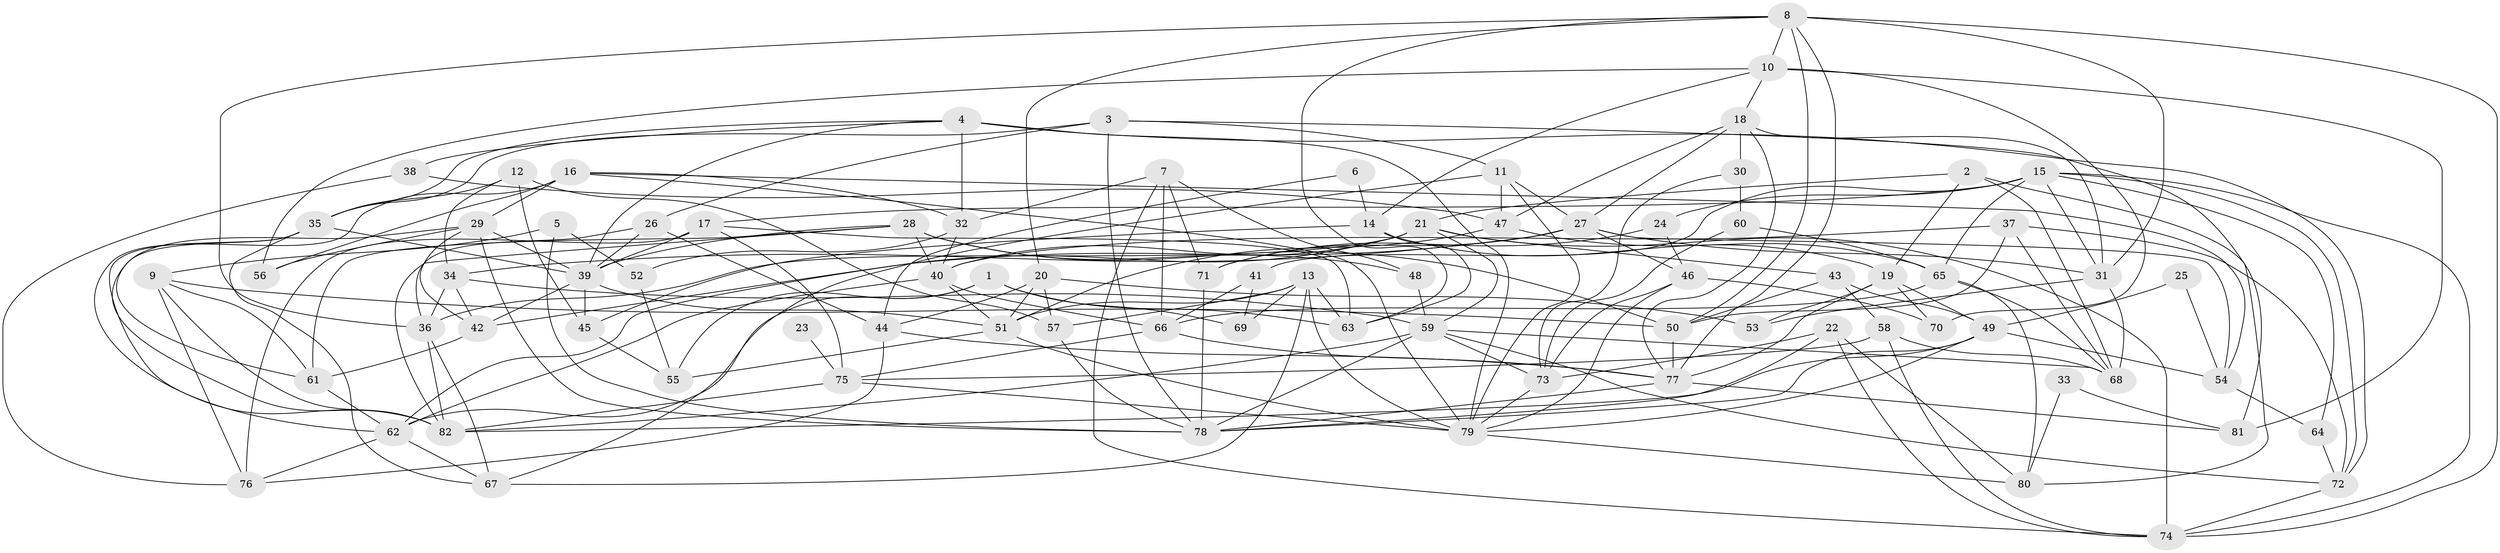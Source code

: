 // original degree distribution, {4: 0.22794117647058823, 6: 0.08088235294117647, 3: 0.3088235294117647, 5: 0.19852941176470587, 2: 0.125, 8: 0.022058823529411766, 7: 0.03676470588235294}
// Generated by graph-tools (version 1.1) at 2025/37/03/04/25 23:37:11]
// undirected, 82 vertices, 210 edges
graph export_dot {
  node [color=gray90,style=filled];
  1;
  2;
  3;
  4;
  5;
  6;
  7;
  8;
  9;
  10;
  11;
  12;
  13;
  14;
  15;
  16;
  17;
  18;
  19;
  20;
  21;
  22;
  23;
  24;
  25;
  26;
  27;
  28;
  29;
  30;
  31;
  32;
  33;
  34;
  35;
  36;
  37;
  38;
  39;
  40;
  41;
  42;
  43;
  44;
  45;
  46;
  47;
  48;
  49;
  50;
  51;
  52;
  53;
  54;
  55;
  56;
  57;
  58;
  59;
  60;
  61;
  62;
  63;
  64;
  65;
  66;
  67;
  68;
  69;
  70;
  71;
  72;
  73;
  74;
  75;
  76;
  77;
  78;
  79;
  80;
  81;
  82;
  1 -- 55 [weight=1.0];
  1 -- 62 [weight=1.0];
  1 -- 63 [weight=1.0];
  1 -- 69 [weight=1.0];
  2 -- 19 [weight=1.0];
  2 -- 21 [weight=1.0];
  2 -- 68 [weight=1.0];
  2 -- 80 [weight=1.0];
  3 -- 11 [weight=1.0];
  3 -- 26 [weight=1.0];
  3 -- 35 [weight=1.0];
  3 -- 78 [weight=1.0];
  3 -- 81 [weight=1.0];
  4 -- 32 [weight=1.0];
  4 -- 35 [weight=1.0];
  4 -- 38 [weight=1.0];
  4 -- 39 [weight=1.0];
  4 -- 72 [weight=1.0];
  4 -- 79 [weight=1.0];
  5 -- 9 [weight=1.0];
  5 -- 52 [weight=1.0];
  5 -- 78 [weight=1.0];
  6 -- 14 [weight=1.0];
  6 -- 44 [weight=1.0];
  7 -- 32 [weight=1.0];
  7 -- 48 [weight=1.0];
  7 -- 66 [weight=1.0];
  7 -- 71 [weight=1.0];
  7 -- 74 [weight=1.0];
  8 -- 10 [weight=1.0];
  8 -- 20 [weight=1.0];
  8 -- 31 [weight=1.0];
  8 -- 36 [weight=1.0];
  8 -- 50 [weight=1.0];
  8 -- 63 [weight=1.0];
  8 -- 74 [weight=1.0];
  8 -- 77 [weight=1.0];
  9 -- 50 [weight=1.0];
  9 -- 61 [weight=1.0];
  9 -- 76 [weight=1.0];
  9 -- 82 [weight=1.0];
  10 -- 14 [weight=1.0];
  10 -- 18 [weight=1.0];
  10 -- 56 [weight=1.0];
  10 -- 70 [weight=1.0];
  10 -- 81 [weight=2.0];
  11 -- 27 [weight=1.0];
  11 -- 47 [weight=1.0];
  11 -- 67 [weight=1.0];
  11 -- 79 [weight=1.0];
  12 -- 34 [weight=1.0];
  12 -- 35 [weight=1.0];
  12 -- 45 [weight=1.0];
  12 -- 57 [weight=1.0];
  13 -- 51 [weight=1.0];
  13 -- 57 [weight=1.0];
  13 -- 63 [weight=1.0];
  13 -- 67 [weight=1.0];
  13 -- 69 [weight=2.0];
  13 -- 79 [weight=1.0];
  14 -- 19 [weight=1.0];
  14 -- 45 [weight=1.0];
  14 -- 63 [weight=1.0];
  15 -- 17 [weight=1.0];
  15 -- 24 [weight=1.0];
  15 -- 31 [weight=1.0];
  15 -- 41 [weight=1.0];
  15 -- 64 [weight=1.0];
  15 -- 65 [weight=1.0];
  15 -- 72 [weight=1.0];
  15 -- 74 [weight=1.0];
  16 -- 29 [weight=1.0];
  16 -- 32 [weight=1.0];
  16 -- 54 [weight=1.0];
  16 -- 56 [weight=1.0];
  16 -- 62 [weight=1.0];
  16 -- 79 [weight=1.0];
  17 -- 39 [weight=1.0];
  17 -- 63 [weight=1.0];
  17 -- 75 [weight=1.0];
  17 -- 76 [weight=1.0];
  18 -- 27 [weight=1.0];
  18 -- 30 [weight=1.0];
  18 -- 31 [weight=1.0];
  18 -- 47 [weight=1.0];
  18 -- 77 [weight=1.0];
  19 -- 49 [weight=1.0];
  19 -- 53 [weight=1.0];
  19 -- 70 [weight=1.0];
  19 -- 77 [weight=1.0];
  20 -- 44 [weight=1.0];
  20 -- 51 [weight=1.0];
  20 -- 53 [weight=1.0];
  20 -- 57 [weight=1.0];
  21 -- 36 [weight=1.0];
  21 -- 40 [weight=1.0];
  21 -- 43 [weight=1.0];
  21 -- 59 [weight=1.0];
  21 -- 62 [weight=1.0];
  21 -- 74 [weight=1.0];
  22 -- 73 [weight=1.0];
  22 -- 74 [weight=1.0];
  22 -- 78 [weight=1.0];
  22 -- 80 [weight=1.0];
  23 -- 75 [weight=2.0];
  24 -- 46 [weight=1.0];
  24 -- 71 [weight=1.0];
  25 -- 49 [weight=1.0];
  25 -- 54 [weight=1.0];
  26 -- 36 [weight=1.0];
  26 -- 39 [weight=1.0];
  26 -- 44 [weight=1.0];
  27 -- 31 [weight=1.0];
  27 -- 34 [weight=1.0];
  27 -- 42 [weight=1.0];
  27 -- 46 [weight=1.0];
  27 -- 54 [weight=1.0];
  27 -- 71 [weight=1.0];
  28 -- 39 [weight=1.0];
  28 -- 40 [weight=1.0];
  28 -- 48 [weight=1.0];
  28 -- 50 [weight=1.0];
  28 -- 61 [weight=1.0];
  28 -- 82 [weight=1.0];
  29 -- 39 [weight=1.0];
  29 -- 42 [weight=1.0];
  29 -- 56 [weight=1.0];
  29 -- 78 [weight=1.0];
  29 -- 82 [weight=1.0];
  30 -- 60 [weight=1.0];
  30 -- 73 [weight=1.0];
  31 -- 53 [weight=1.0];
  31 -- 68 [weight=1.0];
  32 -- 40 [weight=1.0];
  32 -- 52 [weight=1.0];
  33 -- 80 [weight=1.0];
  33 -- 81 [weight=1.0];
  34 -- 36 [weight=1.0];
  34 -- 42 [weight=1.0];
  34 -- 59 [weight=1.0];
  35 -- 39 [weight=1.0];
  35 -- 61 [weight=1.0];
  35 -- 67 [weight=1.0];
  35 -- 82 [weight=1.0];
  36 -- 67 [weight=1.0];
  36 -- 82 [weight=1.0];
  37 -- 40 [weight=1.0];
  37 -- 50 [weight=1.0];
  37 -- 68 [weight=1.0];
  37 -- 72 [weight=1.0];
  38 -- 47 [weight=1.0];
  38 -- 76 [weight=1.0];
  39 -- 42 [weight=1.0];
  39 -- 45 [weight=1.0];
  39 -- 51 [weight=1.0];
  40 -- 51 [weight=1.0];
  40 -- 62 [weight=1.0];
  40 -- 66 [weight=1.0];
  41 -- 66 [weight=1.0];
  41 -- 69 [weight=1.0];
  42 -- 61 [weight=1.0];
  43 -- 49 [weight=1.0];
  43 -- 50 [weight=1.0];
  43 -- 58 [weight=1.0];
  44 -- 76 [weight=1.0];
  44 -- 77 [weight=1.0];
  45 -- 55 [weight=1.0];
  46 -- 70 [weight=1.0];
  46 -- 73 [weight=1.0];
  46 -- 79 [weight=1.0];
  47 -- 51 [weight=1.0];
  47 -- 65 [weight=1.0];
  48 -- 59 [weight=1.0];
  49 -- 54 [weight=1.0];
  49 -- 78 [weight=1.0];
  49 -- 79 [weight=1.0];
  49 -- 82 [weight=1.0];
  50 -- 77 [weight=1.0];
  51 -- 55 [weight=1.0];
  51 -- 79 [weight=1.0];
  52 -- 55 [weight=1.0];
  54 -- 64 [weight=1.0];
  57 -- 78 [weight=1.0];
  58 -- 68 [weight=1.0];
  58 -- 74 [weight=1.0];
  58 -- 75 [weight=1.0];
  59 -- 68 [weight=1.0];
  59 -- 72 [weight=1.0];
  59 -- 73 [weight=1.0];
  59 -- 78 [weight=1.0];
  59 -- 82 [weight=1.0];
  60 -- 65 [weight=1.0];
  60 -- 73 [weight=1.0];
  61 -- 62 [weight=1.0];
  62 -- 67 [weight=1.0];
  62 -- 76 [weight=1.0];
  64 -- 72 [weight=1.0];
  65 -- 66 [weight=1.0];
  65 -- 68 [weight=1.0];
  65 -- 80 [weight=1.0];
  66 -- 75 [weight=1.0];
  66 -- 77 [weight=1.0];
  71 -- 78 [weight=1.0];
  72 -- 74 [weight=1.0];
  73 -- 79 [weight=1.0];
  75 -- 79 [weight=2.0];
  75 -- 82 [weight=1.0];
  77 -- 78 [weight=1.0];
  77 -- 81 [weight=1.0];
  79 -- 80 [weight=1.0];
}
